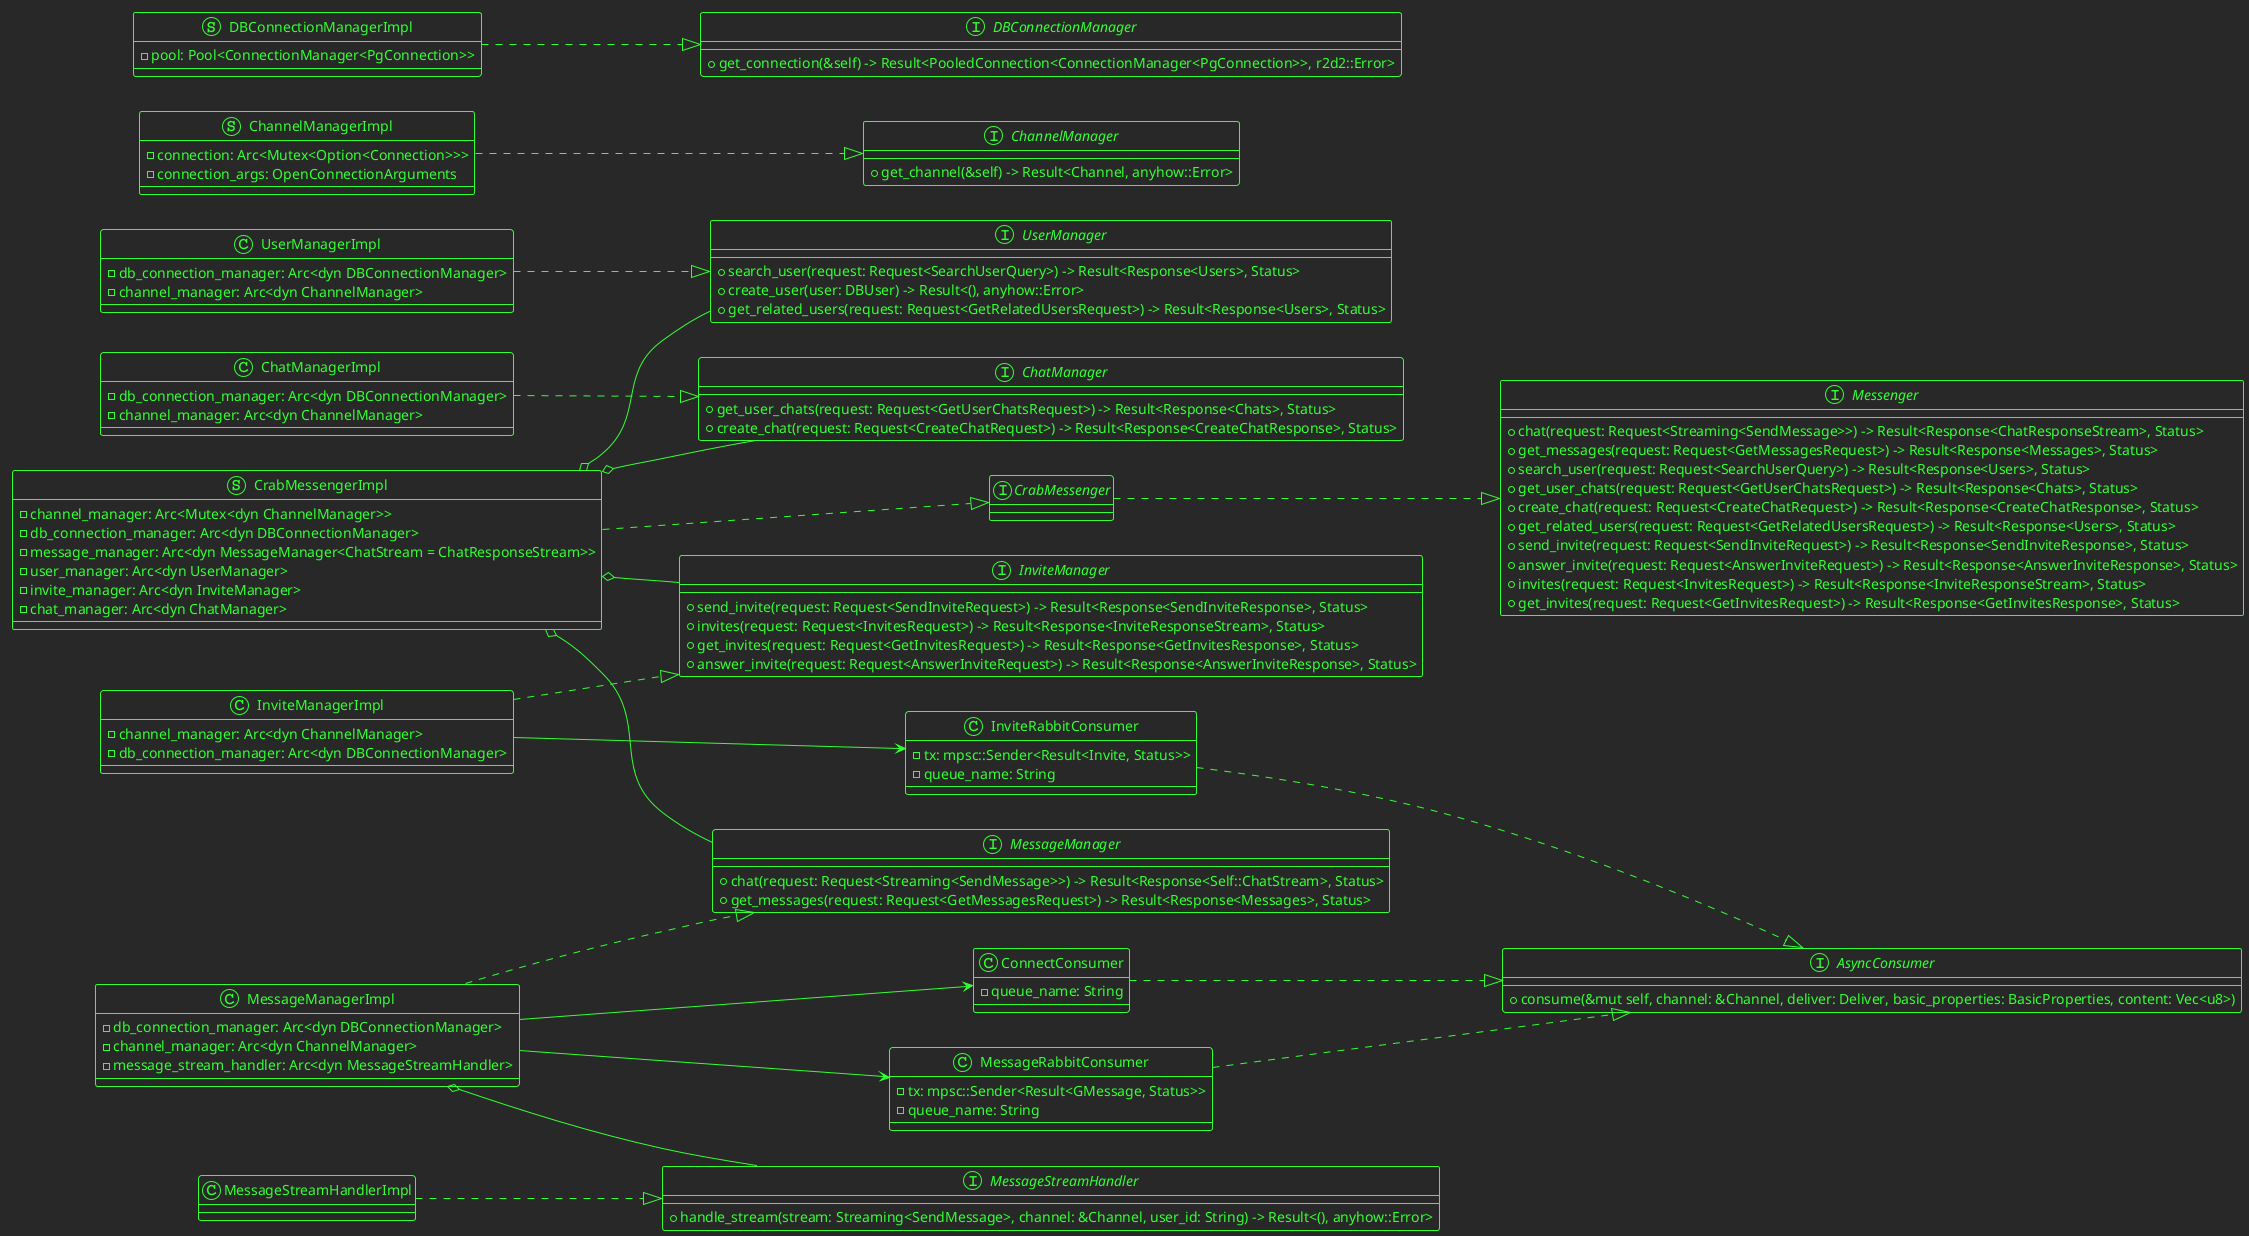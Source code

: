 @startuml
!theme crt-green
left to right direction

interface Messenger {
    + chat(request: Request<Streaming<SendMessage>>) -> Result<Response<ChatResponseStream>, Status>
    + get_messages(request: Request<GetMessagesRequest>) -> Result<Response<Messages>, Status>
    + search_user(request: Request<SearchUserQuery>) -> Result<Response<Users>, Status>
    + get_user_chats(request: Request<GetUserChatsRequest>) -> Result<Response<Chats>, Status>
    + create_chat(request: Request<CreateChatRequest>) -> Result<Response<CreateChatResponse>, Status>
    + get_related_users(request: Request<GetRelatedUsersRequest>) -> Result<Response<Users>, Status>
    + send_invite(request: Request<SendInviteRequest>) -> Result<Response<SendInviteResponse>, Status>
    + answer_invite(request: Request<AnswerInviteRequest>) -> Result<Response<AnswerInviteResponse>, Status>
    + invites(request: Request<InvitesRequest>) -> Result<Response<InviteResponseStream>, Status>
    + get_invites(request: Request<GetInvitesRequest>) -> Result<Response<GetInvitesResponse>, Status>
}

interface CrabMessenger {
}

CrabMessenger ..|> Messenger

interface ChannelManager {
    + get_channel(&self) -> Result<Channel, anyhow::Error>
}

struct ChannelManagerImpl {
    - connection: Arc<Mutex<Option<Connection>>>
    - connection_args: OpenConnectionArguments
}

ChannelManagerImpl ..|> ChannelManager

interface DBConnectionManager {
    + get_connection(&self) -> Result<PooledConnection<ConnectionManager<PgConnection>>, r2d2::Error>
}

struct DBConnectionManagerImpl {
    - pool: Pool<ConnectionManager<PgConnection>>
}

struct CrabMessengerImpl {
    - channel_manager: Arc<Mutex<dyn ChannelManager>>
    - db_connection_manager: Arc<dyn DBConnectionManager>
}

DBConnectionManagerImpl ..|> DBConnectionManager

struct CrabMessengerImpl {
    - message_manager: Arc<dyn MessageManager<ChatStream = ChatResponseStream>>
    - user_manager: Arc<dyn UserManager>
    - invite_manager: Arc<dyn InviteManager>
    - chat_manager: Arc<dyn ChatManager>
}

CrabMessengerImpl ..|> CrabMessenger

interface UserManager {
    + search_user(request: Request<SearchUserQuery>) -> Result<Response<Users>, Status>
    + create_user(user: DBUser) -> Result<(), anyhow::Error>
    + get_related_users(request: Request<GetRelatedUsersRequest>) -> Result<Response<Users>, Status>
}

class UserManagerImpl {
    - db_connection_manager: Arc<dyn DBConnectionManager>
    - channel_manager: Arc<dyn ChannelManager>
}

UserManagerImpl ..|> UserManager
CrabMessengerImpl o-- UserManager

interface MessageManager {
    + chat(request: Request<Streaming<SendMessage>>) -> Result<Response<Self::ChatStream>, Status>
    + get_messages(request: Request<GetMessagesRequest>) -> Result<Response<Messages>, Status>
}

class MessageManagerImpl {
    - db_connection_manager: Arc<dyn DBConnectionManager>
    - channel_manager: Arc<dyn ChannelManager>
    - message_stream_handler: Arc<dyn MessageStreamHandler>
}

MessageManagerImpl ..|> MessageManager
MessageManagerImpl o-- MessageStreamHandler

CrabMessengerImpl o-- MessageManager

interface MessageStreamHandler {
    + handle_stream(stream: Streaming<SendMessage>, channel: &Channel, user_id: String) -> Result<(), anyhow::Error>
}

class MessageStreamHandlerImpl {
}

MessageStreamHandlerImpl ..|> MessageStreamHandler

class ConnectConsumer {
    - queue_name: String
}

ConnectConsumer ..|> AsyncConsumer

interface AsyncConsumer {
    + consume(&mut self, channel: &Channel, deliver: Deliver, basic_properties: BasicProperties, content: Vec<u8>)
}

MessageManagerImpl --> ConnectConsumer

class MessageRabbitConsumer {
    - tx: mpsc::Sender<Result<GMessage, Status>>
    - queue_name: String
}

MessageRabbitConsumer ..|> AsyncConsumer
MessageManagerImpl --> MessageRabbitConsumer

interface ChatManager {
    + get_user_chats(request: Request<GetUserChatsRequest>) -> Result<Response<Chats>, Status>
    + create_chat(request: Request<CreateChatRequest>) -> Result<Response<CreateChatResponse>, Status>
}

class ChatManagerImpl {
    - db_connection_manager: Arc<dyn DBConnectionManager>
    - channel_manager: Arc<dyn ChannelManager>
}

ChatManagerImpl ..|> ChatManager

CrabMessengerImpl o-- ChatManager

interface InviteManager {
    + send_invite(request: Request<SendInviteRequest>) -> Result<Response<SendInviteResponse>, Status>
    + invites(request: Request<InvitesRequest>) -> Result<Response<InviteResponseStream>, Status>
    + get_invites(request: Request<GetInvitesRequest>) -> Result<Response<GetInvitesResponse>, Status>
    + answer_invite(request: Request<AnswerInviteRequest>) -> Result<Response<AnswerInviteResponse>, Status>
}

class InviteManagerImpl {
    - channel_manager: Arc<dyn ChannelManager>
    - db_connection_manager: Arc<dyn DBConnectionManager>
}

InviteManagerImpl ..|> InviteManager

CrabMessengerImpl o-- InviteManager

class InviteRabbitConsumer {
    - tx: mpsc::Sender<Result<Invite, Status>>
    - queue_name: String
}

InviteRabbitConsumer ..|> AsyncConsumer
InviteManagerImpl --> InviteRabbitConsumer

@enduml
